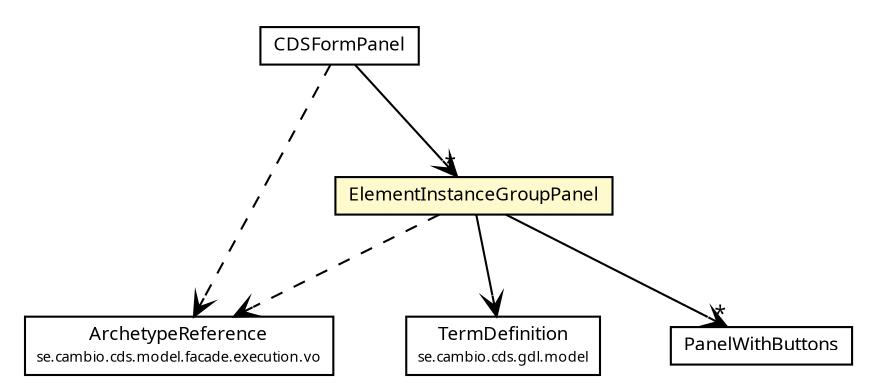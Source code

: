#!/usr/local/bin/dot
#
# Class diagram 
# Generated by UMLGraph version R5_6 (http://www.umlgraph.org/)
#

digraph G {
	edge [fontname="Trebuchet MS",fontsize=10,labelfontname="Trebuchet MS",labelfontsize=10];
	node [fontname="Trebuchet MS",fontsize=10,shape=plaintext];
	nodesep=0.25;
	ranksep=0.5;
	// se.cambio.cds.gdl.model.TermDefinition
	c175093 [label=<<table title="se.cambio.cds.gdl.model.TermDefinition" border="0" cellborder="1" cellspacing="0" cellpadding="2" port="p" href="../../../gdl/model/TermDefinition.html">
		<tr><td><table border="0" cellspacing="0" cellpadding="1">
<tr><td align="center" balign="center"><font face="Trebuchet MS"> TermDefinition </font></td></tr>
<tr><td align="center" balign="center"><font face="Trebuchet MS" point-size="7.0"> se.cambio.cds.gdl.model </font></td></tr>
		</table></td></tr>
		</table>>, URL="../../../gdl/model/TermDefinition.html", fontname="Trebuchet MS", fontcolor="black", fontsize=9.0];
	// se.cambio.cds.model.facade.execution.vo.ArchetypeReference
	c175282 [label=<<table title="se.cambio.cds.model.facade.execution.vo.ArchetypeReference" border="0" cellborder="1" cellspacing="0" cellpadding="2" port="p" href="../../../model/facade/execution/vo/ArchetypeReference.html">
		<tr><td><table border="0" cellspacing="0" cellpadding="1">
<tr><td align="center" balign="center"><font face="Trebuchet MS"> ArchetypeReference </font></td></tr>
<tr><td align="center" balign="center"><font face="Trebuchet MS" point-size="7.0"> se.cambio.cds.model.facade.execution.vo </font></td></tr>
		</table></td></tr>
		</table>>, URL="../../../model/facade/execution/vo/ArchetypeReference.html", fontname="Trebuchet MS", fontcolor="black", fontsize=9.0];
	// se.cambio.cds.formgen.view.panels.PanelWithButtons
	c175448 [label=<<table title="se.cambio.cds.formgen.view.panels.PanelWithButtons" border="0" cellborder="1" cellspacing="0" cellpadding="2" port="p" href="./PanelWithButtons.html">
		<tr><td><table border="0" cellspacing="0" cellpadding="1">
<tr><td align="center" balign="center"><font face="Trebuchet MS"> PanelWithButtons </font></td></tr>
		</table></td></tr>
		</table>>, URL="./PanelWithButtons.html", fontname="Trebuchet MS", fontcolor="black", fontsize=9.0];
	// se.cambio.cds.formgen.view.panels.ElementInstanceGroupPanel
	c175449 [label=<<table title="se.cambio.cds.formgen.view.panels.ElementInstanceGroupPanel" border="0" cellborder="1" cellspacing="0" cellpadding="2" port="p" bgcolor="lemonChiffon" href="./ElementInstanceGroupPanel.html">
		<tr><td><table border="0" cellspacing="0" cellpadding="1">
<tr><td align="center" balign="center"><font face="Trebuchet MS"> ElementInstanceGroupPanel </font></td></tr>
		</table></td></tr>
		</table>>, URL="./ElementInstanceGroupPanel.html", fontname="Trebuchet MS", fontcolor="black", fontsize=9.0];
	// se.cambio.cds.formgen.view.panels.CDSFormPanel
	c175450 [label=<<table title="se.cambio.cds.formgen.view.panels.CDSFormPanel" border="0" cellborder="1" cellspacing="0" cellpadding="2" port="p" href="./CDSFormPanel.html">
		<tr><td><table border="0" cellspacing="0" cellpadding="1">
<tr><td align="center" balign="center"><font face="Trebuchet MS"> CDSFormPanel </font></td></tr>
		</table></td></tr>
		</table>>, URL="./CDSFormPanel.html", fontname="Trebuchet MS", fontcolor="black", fontsize=9.0];
	// se.cambio.cds.formgen.view.panels.ElementInstanceGroupPanel NAVASSOC se.cambio.cds.formgen.view.panels.PanelWithButtons
	c175449:p -> c175448:p [taillabel="", label="", headlabel="*", fontname="Trebuchet MS", fontcolor="black", fontsize=10.0, color="black", arrowhead=open];
	// se.cambio.cds.formgen.view.panels.ElementInstanceGroupPanel NAVASSOC se.cambio.cds.gdl.model.TermDefinition
	c175449:p -> c175093:p [taillabel="", label="", headlabel="", fontname="Trebuchet MS", fontcolor="black", fontsize=10.0, color="black", arrowhead=open];
	// se.cambio.cds.formgen.view.panels.CDSFormPanel NAVASSOC se.cambio.cds.formgen.view.panels.ElementInstanceGroupPanel
	c175450:p -> c175449:p [taillabel="", label="", headlabel="*", fontname="Trebuchet MS", fontcolor="black", fontsize=10.0, color="black", arrowhead=open];
	// se.cambio.cds.formgen.view.panels.ElementInstanceGroupPanel DEPEND se.cambio.cds.model.facade.execution.vo.ArchetypeReference
	c175449:p -> c175282:p [taillabel="", label="", headlabel="", fontname="Trebuchet MS", fontcolor="black", fontsize=10.0, color="black", arrowhead=open, style=dashed];
	// se.cambio.cds.formgen.view.panels.CDSFormPanel DEPEND se.cambio.cds.model.facade.execution.vo.ArchetypeReference
	c175450:p -> c175282:p [taillabel="", label="", headlabel="", fontname="Trebuchet MS", fontcolor="black", fontsize=10.0, color="black", arrowhead=open, style=dashed];
}

